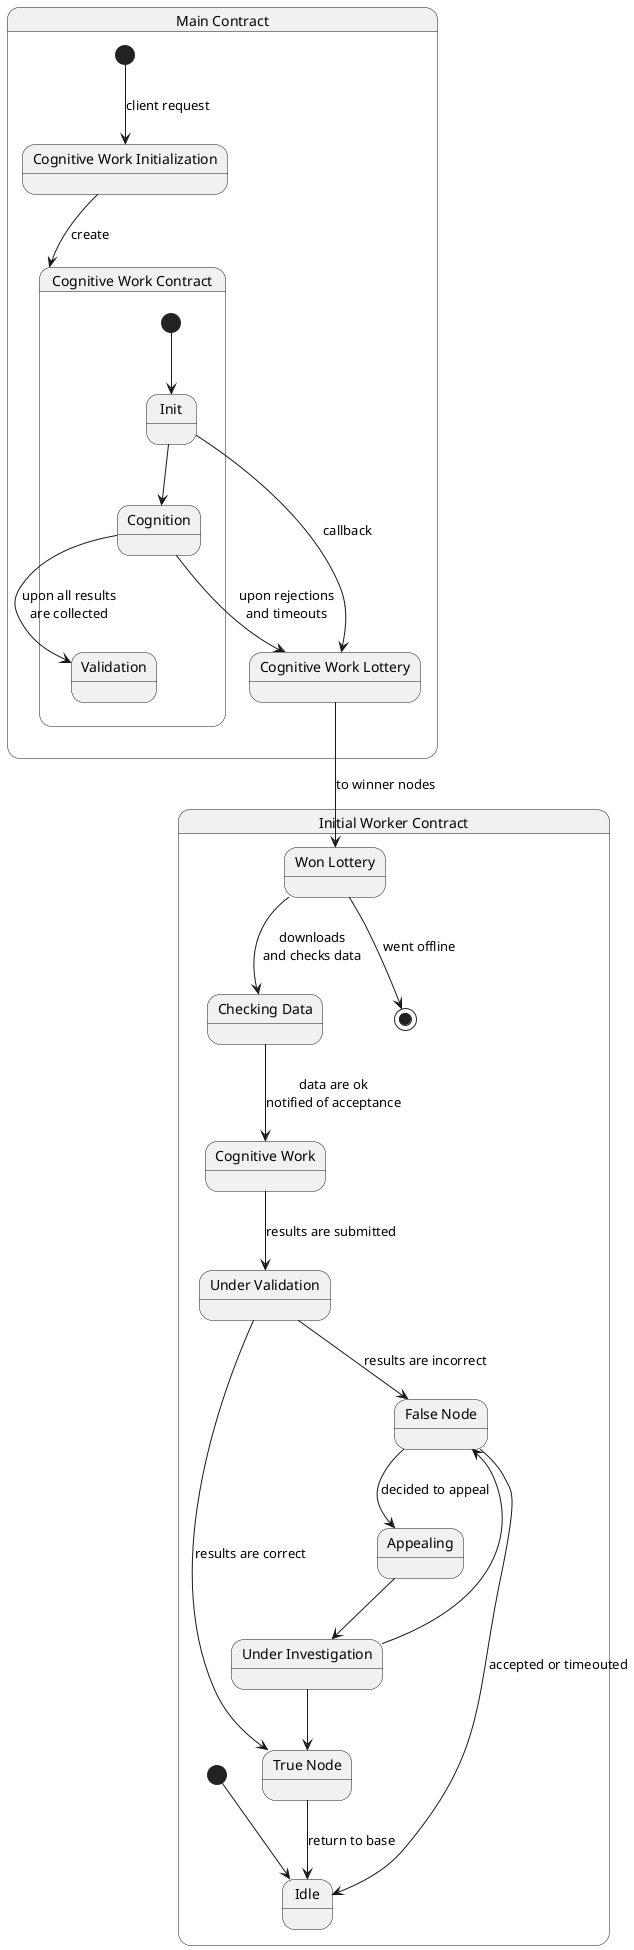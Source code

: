 @startuml
state "Main Contract" as main {
  state "Cognitive Work Initialization" as cwi
  state "Cognitive Work Lottery" as cwl

  [*] --> cwi: client request
  cwi --> work: create
}


state "Cognitive Work Contract" as work {
  state "Init" as work_init
  state "Cognition" as cognition
  state "Validation" as validation

  [*] --> work_init
  work_init --> cwl: callback
  work_init --> cognition
  cognition --> cwl: upon rejections\nand timeouts
  cognition --> validation: upon all results\nare collected
}


state "Initial Worker Contract" as worker {
  state "Idle" as idle
  state "Won Lottery" as won
  state "Checking Data" as checking
  state "Cognitive Work" as working
  state "Under Validation" as validating
  state "True Node" as true
  state "False Node" as false
  state "Appealing" as appealing
  state "Under Investigation" as investigation

  [*] --> idle
  cwl --> won: to winner nodes

  won --> checking: downloads\nand checks data
  won --> [*]: went offline
  checking --> working: data are ok\nnotified of acceptance
  working --> validating: results are submitted
  validating --> true: results are correct
  true --> idle: return to base
  validating --> false: results are incorrect
  false --> idle: accepted or timeouted
  false --> appealing: decided to appeal
  appealing --> investigation
  investigation --> true
  investigation --> false
}
@enduml
